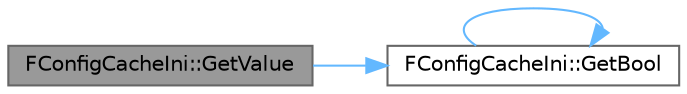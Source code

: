 digraph "FConfigCacheIni::GetValue"
{
 // INTERACTIVE_SVG=YES
 // LATEX_PDF_SIZE
  bgcolor="transparent";
  edge [fontname=Helvetica,fontsize=10,labelfontname=Helvetica,labelfontsize=10];
  node [fontname=Helvetica,fontsize=10,shape=box,height=0.2,width=0.4];
  rankdir="LR";
  Node1 [id="Node000001",label="FConfigCacheIni::GetValue",height=0.2,width=0.4,color="gray40", fillcolor="grey60", style="filled", fontcolor="black",tooltip=" "];
  Node1 -> Node2 [id="edge1_Node000001_Node000002",color="steelblue1",style="solid",tooltip=" "];
  Node2 [id="Node000002",label="FConfigCacheIni::GetBool",height=0.2,width=0.4,color="grey40", fillcolor="white", style="filled",URL="$d0/d87/classFConfigCacheIni.html#a21a9206484c63cff55358b720a344fc3",tooltip=" "];
  Node2 -> Node2 [id="edge2_Node000002_Node000002",color="steelblue1",style="solid",tooltip=" "];
}
